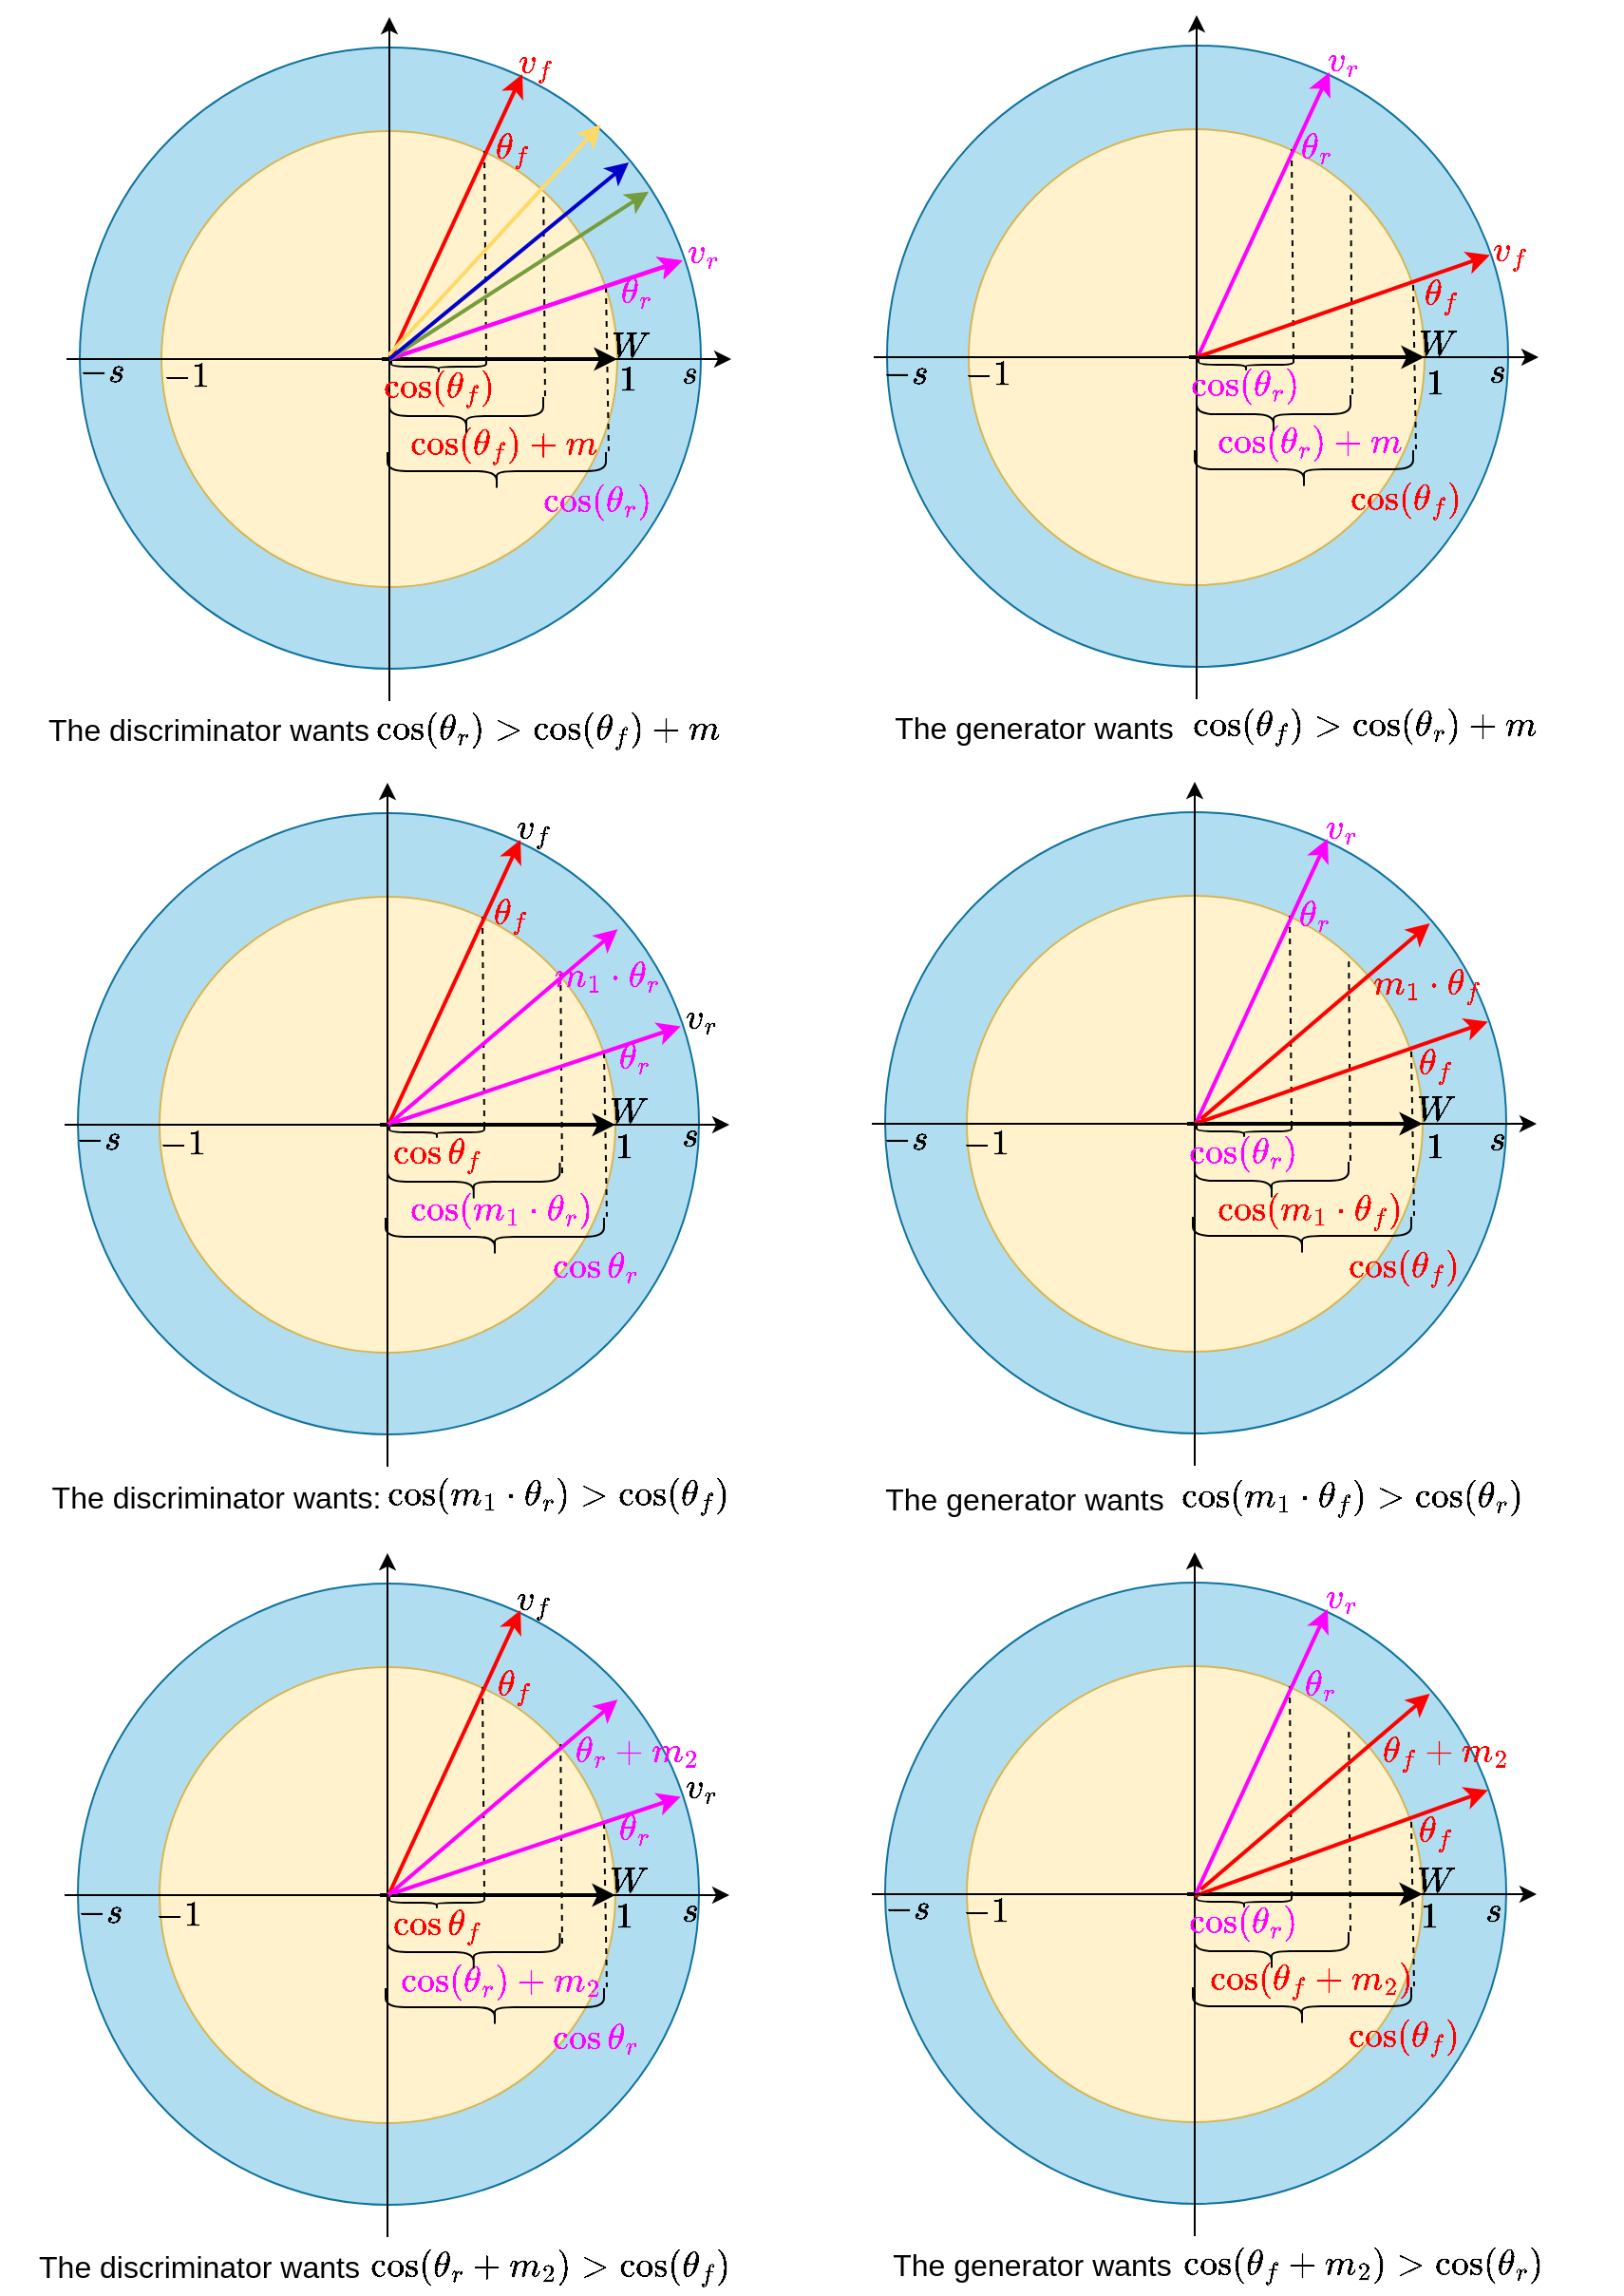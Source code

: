 <mxfile version="21.6.8" type="github">
  <diagram name="Page-1" id="L5gE9TaHChZpEfNY-t2x">
    <mxGraphModel dx="988" dy="418" grid="1" gridSize="10" guides="1" tooltips="1" connect="1" arrows="1" fold="1" page="0" pageScale="1" pageWidth="827" pageHeight="1169" math="1" shadow="0">
      <root>
        <mxCell id="0" />
        <mxCell id="1" parent="0" />
        <mxCell id="ebqqvcWVVmoioaNN8tBe-39" value="" style="ellipse;whiteSpace=wrap;html=1;aspect=fixed;fillColor=#b1ddf0;strokeColor=#10739e;" vertex="1" parent="1">
          <mxGeometry x="37" y="26" width="327" height="327" as="geometry" />
        </mxCell>
        <mxCell id="UZf72PWpk065BYjZ_3hO-1" value="" style="ellipse;whiteSpace=wrap;html=1;aspect=fixed;fillColor=#fff2cc;strokeColor=#d6b656;" parent="1" vertex="1">
          <mxGeometry x="80" y="70" width="240" height="240" as="geometry" />
        </mxCell>
        <mxCell id="UZf72PWpk065BYjZ_3hO-2" value="" style="endArrow=classic;html=1;rounded=0;exitX=0;exitY=0;exitDx=0;exitDy=0;strokeWidth=2;" parent="1" edge="1" source="ebqqvcWVVmoioaNN8tBe-5">
          <mxGeometry width="50" height="50" relative="1" as="geometry">
            <mxPoint x="40" y="189.5" as="sourcePoint" />
            <mxPoint x="320" y="190" as="targetPoint" />
          </mxGeometry>
        </mxCell>
        <mxCell id="UZf72PWpk065BYjZ_3hO-3" value="" style="endArrow=classic;html=1;rounded=0;" parent="1" edge="1">
          <mxGeometry width="50" height="50" relative="1" as="geometry">
            <mxPoint x="200" y="370" as="sourcePoint" />
            <mxPoint x="200" y="10" as="targetPoint" />
          </mxGeometry>
        </mxCell>
        <mxCell id="UZf72PWpk065BYjZ_3hO-12" value="" style="endArrow=none;dashed=1;html=1;rounded=0;" parent="1" edge="1">
          <mxGeometry width="50" height="50" relative="1" as="geometry">
            <mxPoint x="200" y="80" as="sourcePoint" />
            <mxPoint x="200" y="150" as="targetPoint" />
          </mxGeometry>
        </mxCell>
        <mxCell id="UZf72PWpk065BYjZ_3hO-13" value="" style="endArrow=none;dashed=1;html=1;rounded=0;entryX=1.033;entryY=1.013;entryDx=0;entryDy=0;entryPerimeter=0;" parent="1" edge="1" target="ebqqvcWVVmoioaNN8tBe-8">
          <mxGeometry width="50" height="50" relative="1" as="geometry">
            <mxPoint x="314" y="152" as="sourcePoint" />
            <mxPoint x="314.16" y="190.15" as="targetPoint" />
          </mxGeometry>
        </mxCell>
        <mxCell id="ebqqvcWVVmoioaNN8tBe-3" value="" style="endArrow=none;dashed=1;html=1;rounded=0;exitX=0;exitY=0.25;exitDx=0;exitDy=0;" edge="1" parent="1">
          <mxGeometry width="50" height="50" relative="1" as="geometry">
            <mxPoint x="250.0" y="80.5" as="sourcePoint" />
            <mxPoint x="251" y="190" as="targetPoint" />
          </mxGeometry>
        </mxCell>
        <mxCell id="ebqqvcWVVmoioaNN8tBe-4" value="&lt;font style=&quot;font-size: 16px;&quot; color=&quot;#ff00ff&quot;&gt;$$\theta_r$$&lt;/font&gt;" style="text;html=1;strokeColor=none;fillColor=none;align=center;verticalAlign=middle;whiteSpace=wrap;rounded=0;" vertex="1" parent="1">
          <mxGeometry x="300" y="140" width="60" height="30" as="geometry" />
        </mxCell>
        <mxCell id="ebqqvcWVVmoioaNN8tBe-5" value="&lt;font style=&quot;font-size: 16px;&quot; color=&quot;#ff0000&quot;&gt;$$\cos &lt;br&gt;(\theta_f)$$&lt;/font&gt;" style="text;html=1;strokeColor=none;fillColor=none;align=center;verticalAlign=middle;whiteSpace=wrap;rounded=0;" vertex="1" parent="1">
          <mxGeometry x="196" y="190" width="60" height="30" as="geometry" />
        </mxCell>
        <mxCell id="ebqqvcWVVmoioaNN8tBe-6" value="&lt;font style=&quot;font-size: 16px;&quot; color=&quot;#ff0000&quot;&gt;$$\theta_f$$&lt;/font&gt;" style="text;html=1;strokeColor=none;fillColor=none;align=center;verticalAlign=middle;whiteSpace=wrap;rounded=0;" vertex="1" parent="1">
          <mxGeometry x="235" y="64" width="60" height="30" as="geometry" />
        </mxCell>
        <mxCell id="ebqqvcWVVmoioaNN8tBe-7" value="" style="shape=curlyBracket;whiteSpace=wrap;html=1;rounded=1;labelPosition=left;verticalLabelPosition=middle;align=right;verticalAlign=middle;rotation=-90;" vertex="1" parent="1">
          <mxGeometry x="223" y="169" width="6" height="50" as="geometry" />
        </mxCell>
        <mxCell id="ebqqvcWVVmoioaNN8tBe-8" value="" style="shape=curlyBracket;whiteSpace=wrap;html=1;rounded=1;labelPosition=left;verticalLabelPosition=middle;align=right;verticalAlign=middle;rotation=-90;" vertex="1" parent="1">
          <mxGeometry x="246.5" y="191.5" width="20" height="115" as="geometry" />
        </mxCell>
        <mxCell id="ebqqvcWVVmoioaNN8tBe-9" value="&lt;font style=&quot;font-size: 16px;&quot; color=&quot;#ff00ff&quot;&gt;$$\cos &lt;br&gt;(\theta_r)$$&lt;/font&gt;" style="text;html=1;strokeColor=none;fillColor=none;align=center;verticalAlign=middle;whiteSpace=wrap;rounded=0;" vertex="1" parent="1">
          <mxGeometry x="280" y="250" width="60" height="30" as="geometry" />
        </mxCell>
        <mxCell id="ebqqvcWVVmoioaNN8tBe-10" value="&lt;font style=&quot;font-size: 16px;&quot; color=&quot;#ff0000&quot;&gt;$$\cos &lt;br&gt;(\theta_f) +m$$&lt;/font&gt;" style="text;html=1;strokeColor=none;fillColor=none;align=center;verticalAlign=middle;whiteSpace=wrap;rounded=0;" vertex="1" parent="1">
          <mxGeometry x="230" y="220" width="60" height="30" as="geometry" />
        </mxCell>
        <mxCell id="ebqqvcWVVmoioaNN8tBe-11" value="" style="shape=curlyBracket;whiteSpace=wrap;html=1;rounded=1;labelPosition=left;verticalLabelPosition=middle;align=right;verticalAlign=middle;rotation=-90;" vertex="1" parent="1">
          <mxGeometry x="230.5" y="179.5" width="20" height="81" as="geometry" />
        </mxCell>
        <mxCell id="ebqqvcWVVmoioaNN8tBe-12" value="" style="endArrow=none;dashed=1;html=1;rounded=0;entryX=1.033;entryY=1.013;entryDx=0;entryDy=0;entryPerimeter=0;exitX=0.838;exitY=0.144;exitDx=0;exitDy=0;exitPerimeter=0;" edge="1" parent="1" source="UZf72PWpk065BYjZ_3hO-1">
          <mxGeometry width="50" height="50" relative="1" as="geometry">
            <mxPoint x="281" y="126" as="sourcePoint" />
            <mxPoint x="282" y="212" as="targetPoint" />
          </mxGeometry>
        </mxCell>
        <mxCell id="ebqqvcWVVmoioaNN8tBe-13" value="&lt;font style=&quot;font-size: 16px;&quot;&gt;The discriminator wants&lt;/font&gt;" style="text;html=1;strokeColor=none;fillColor=none;align=center;verticalAlign=middle;whiteSpace=wrap;rounded=0;" vertex="1" parent="1">
          <mxGeometry x="10" y="370" width="190" height="30" as="geometry" />
        </mxCell>
        <mxCell id="ebqqvcWVVmoioaNN8tBe-16" value="&lt;font style=&quot;font-size: 16px;&quot;&gt;$$\cos(\theta_r)&amp;gt;\cos(\theta_f) +m$$&lt;/font&gt;" style="text;html=1;strokeColor=none;fillColor=none;align=center;verticalAlign=middle;whiteSpace=wrap;rounded=0;" vertex="1" parent="1">
          <mxGeometry x="254.38" y="370" width="60" height="30" as="geometry" />
        </mxCell>
        <mxCell id="ebqqvcWVVmoioaNN8tBe-37" value="&lt;font style=&quot;font-size: 16px;&quot;&gt;$$W$$&lt;/font&gt;" style="text;html=1;strokeColor=none;fillColor=none;align=center;verticalAlign=middle;whiteSpace=wrap;rounded=0;" vertex="1" parent="1">
          <mxGeometry x="297" y="167.5" width="60" height="30" as="geometry" />
        </mxCell>
        <mxCell id="ebqqvcWVVmoioaNN8tBe-40" value="&lt;font style=&quot;font-size: 16px;&quot; color=&quot;#ff0000&quot;&gt;$$v_f$$&lt;/font&gt;" style="text;html=1;strokeColor=none;fillColor=none;align=center;verticalAlign=middle;whiteSpace=wrap;rounded=0;" vertex="1" parent="1">
          <mxGeometry x="246.5" y="19" width="60" height="30" as="geometry" />
        </mxCell>
        <mxCell id="ebqqvcWVVmoioaNN8tBe-41" value="&lt;font style=&quot;font-size: 16px;&quot; color=&quot;#ff00ff&quot;&gt;$$v_r$$&lt;/font&gt;" style="text;html=1;strokeColor=none;fillColor=none;align=center;verticalAlign=middle;whiteSpace=wrap;rounded=0;" vertex="1" parent="1">
          <mxGeometry x="335" y="118.5" width="60" height="30" as="geometry" />
        </mxCell>
        <mxCell id="ebqqvcWVVmoioaNN8tBe-42" value="" style="endArrow=classic;html=1;rounded=0;entryX=0.392;entryY=0.7;entryDx=0;entryDy=0;entryPerimeter=0;strokeWidth=2;strokeColor=#FF0000;" edge="1" parent="1" target="ebqqvcWVVmoioaNN8tBe-40">
          <mxGeometry width="50" height="50" relative="1" as="geometry">
            <mxPoint x="200.5" y="190" as="sourcePoint" />
            <mxPoint x="250.5" y="140" as="targetPoint" />
          </mxGeometry>
        </mxCell>
        <mxCell id="ebqqvcWVVmoioaNN8tBe-43" value="" style="endArrow=classic;html=1;rounded=0;entryX=0.906;entryY=-0.058;entryDx=0;entryDy=0;entryPerimeter=0;strokeWidth=2;strokeColor=#FF00FF;" edge="1" parent="1" target="ebqqvcWVVmoioaNN8tBe-4">
          <mxGeometry width="50" height="50" relative="1" as="geometry">
            <mxPoint x="200" y="190" as="sourcePoint" />
            <mxPoint x="280" y="50" as="targetPoint" />
          </mxGeometry>
        </mxCell>
        <mxCell id="ebqqvcWVVmoioaNN8tBe-44" value="" style="endArrow=classic;html=1;rounded=0;" edge="1" parent="1">
          <mxGeometry width="50" height="50" relative="1" as="geometry">
            <mxPoint x="30" y="190" as="sourcePoint" />
            <mxPoint x="380" y="190" as="targetPoint" />
          </mxGeometry>
        </mxCell>
        <mxCell id="ebqqvcWVVmoioaNN8tBe-45" value="&lt;font style=&quot;font-size: 16px;&quot;&gt;$$1$$&lt;/font&gt;" style="text;html=1;strokeColor=none;fillColor=none;align=center;verticalAlign=middle;whiteSpace=wrap;rounded=0;" vertex="1" parent="1">
          <mxGeometry x="296" y="185.5" width="60" height="30" as="geometry" />
        </mxCell>
        <mxCell id="ebqqvcWVVmoioaNN8tBe-46" value="&lt;font style=&quot;font-size: 15px;&quot;&gt;$$s$$&lt;/font&gt;" style="text;html=1;strokeColor=none;fillColor=none;align=center;verticalAlign=middle;whiteSpace=wrap;rounded=0;" vertex="1" parent="1">
          <mxGeometry x="328" y="181.5" width="60" height="30" as="geometry" />
        </mxCell>
        <mxCell id="ebqqvcWVVmoioaNN8tBe-47" value="&lt;font style=&quot;font-size: 16px;&quot;&gt;$$-s$$&lt;/font&gt;" style="text;html=1;strokeColor=none;fillColor=none;align=center;verticalAlign=middle;whiteSpace=wrap;rounded=0;" vertex="1" parent="1">
          <mxGeometry x="19" y="180.5" width="60" height="30" as="geometry" />
        </mxCell>
        <mxCell id="ebqqvcWVVmoioaNN8tBe-48" value="&lt;font style=&quot;font-size: 16px;&quot;&gt;$$-1$$&lt;/font&gt;" style="text;html=1;strokeColor=none;fillColor=none;align=center;verticalAlign=middle;whiteSpace=wrap;rounded=0;" vertex="1" parent="1">
          <mxGeometry x="63" y="184" width="60" height="30" as="geometry" />
        </mxCell>
        <mxCell id="ebqqvcWVVmoioaNN8tBe-49" value="" style="ellipse;whiteSpace=wrap;html=1;aspect=fixed;fillColor=#b1ddf0;strokeColor=#10739e;" vertex="1" parent="1">
          <mxGeometry x="462" y="25" width="327" height="327" as="geometry" />
        </mxCell>
        <mxCell id="ebqqvcWVVmoioaNN8tBe-50" value="" style="ellipse;whiteSpace=wrap;html=1;aspect=fixed;fillColor=#fff2cc;strokeColor=#d6b656;" vertex="1" parent="1">
          <mxGeometry x="505" y="69" width="240" height="240" as="geometry" />
        </mxCell>
        <mxCell id="ebqqvcWVVmoioaNN8tBe-51" value="" style="endArrow=classic;html=1;rounded=0;exitX=0;exitY=0;exitDx=0;exitDy=0;strokeWidth=2;" edge="1" parent="1" source="ebqqvcWVVmoioaNN8tBe-57">
          <mxGeometry width="50" height="50" relative="1" as="geometry">
            <mxPoint x="465" y="188.5" as="sourcePoint" />
            <mxPoint x="745" y="189" as="targetPoint" />
          </mxGeometry>
        </mxCell>
        <mxCell id="ebqqvcWVVmoioaNN8tBe-52" value="" style="endArrow=classic;html=1;rounded=0;" edge="1" parent="1">
          <mxGeometry width="50" height="50" relative="1" as="geometry">
            <mxPoint x="625" y="369" as="sourcePoint" />
            <mxPoint x="625" y="9" as="targetPoint" />
          </mxGeometry>
        </mxCell>
        <mxCell id="ebqqvcWVVmoioaNN8tBe-53" value="" style="endArrow=none;dashed=1;html=1;rounded=0;" edge="1" parent="1">
          <mxGeometry width="50" height="50" relative="1" as="geometry">
            <mxPoint x="625" y="79" as="sourcePoint" />
            <mxPoint x="625" y="149" as="targetPoint" />
          </mxGeometry>
        </mxCell>
        <mxCell id="ebqqvcWVVmoioaNN8tBe-54" value="" style="endArrow=none;dashed=1;html=1;rounded=0;entryX=1.033;entryY=1.013;entryDx=0;entryDy=0;entryPerimeter=0;" edge="1" parent="1" target="ebqqvcWVVmoioaNN8tBe-60">
          <mxGeometry width="50" height="50" relative="1" as="geometry">
            <mxPoint x="739" y="151" as="sourcePoint" />
            <mxPoint x="739.16" y="189.15" as="targetPoint" />
          </mxGeometry>
        </mxCell>
        <mxCell id="ebqqvcWVVmoioaNN8tBe-55" value="" style="endArrow=none;dashed=1;html=1;rounded=0;exitX=0;exitY=0.25;exitDx=0;exitDy=0;" edge="1" parent="1">
          <mxGeometry width="50" height="50" relative="1" as="geometry">
            <mxPoint x="675.0" y="79.5" as="sourcePoint" />
            <mxPoint x="676" y="189" as="targetPoint" />
          </mxGeometry>
        </mxCell>
        <mxCell id="ebqqvcWVVmoioaNN8tBe-57" value="&lt;font style=&quot;font-size: 16px;&quot; color=&quot;#ff00ff&quot;&gt;$$\cos &lt;br&gt;(\theta_r)$$&lt;/font&gt;" style="text;html=1;strokeColor=none;fillColor=none;align=center;verticalAlign=middle;whiteSpace=wrap;rounded=0;" vertex="1" parent="1">
          <mxGeometry x="621" y="189" width="60" height="30" as="geometry" />
        </mxCell>
        <mxCell id="ebqqvcWVVmoioaNN8tBe-58" value="&lt;font style=&quot;font-size: 16px;&quot; color=&quot;#ff00ff&quot;&gt;$$\theta_r$$&lt;/font&gt;" style="text;html=1;strokeColor=none;fillColor=none;align=center;verticalAlign=middle;whiteSpace=wrap;rounded=0;" vertex="1" parent="1">
          <mxGeometry x="658" y="64" width="60" height="30" as="geometry" />
        </mxCell>
        <mxCell id="ebqqvcWVVmoioaNN8tBe-59" value="" style="shape=curlyBracket;whiteSpace=wrap;html=1;rounded=1;labelPosition=left;verticalLabelPosition=middle;align=right;verticalAlign=middle;rotation=-90;" vertex="1" parent="1">
          <mxGeometry x="648" y="168" width="6" height="50" as="geometry" />
        </mxCell>
        <mxCell id="ebqqvcWVVmoioaNN8tBe-60" value="" style="shape=curlyBracket;whiteSpace=wrap;html=1;rounded=1;labelPosition=left;verticalLabelPosition=middle;align=right;verticalAlign=middle;rotation=-90;" vertex="1" parent="1">
          <mxGeometry x="671.5" y="190.5" width="20" height="115" as="geometry" />
        </mxCell>
        <mxCell id="ebqqvcWVVmoioaNN8tBe-61" value="&lt;font style=&quot;font-size: 16px;&quot; color=&quot;#ff0000&quot;&gt;$$\cos &lt;br&gt;(\theta_f)$$&lt;/font&gt;" style="text;html=1;strokeColor=none;fillColor=none;align=center;verticalAlign=middle;whiteSpace=wrap;rounded=0;" vertex="1" parent="1">
          <mxGeometry x="705" y="249" width="60" height="30" as="geometry" />
        </mxCell>
        <mxCell id="ebqqvcWVVmoioaNN8tBe-62" value="&lt;font style=&quot;font-size: 16px;&quot; color=&quot;#ff00ff&quot;&gt;$$\cos &lt;br&gt;(\theta_r) +m$$&lt;/font&gt;" style="text;html=1;strokeColor=none;fillColor=none;align=center;verticalAlign=middle;whiteSpace=wrap;rounded=0;" vertex="1" parent="1">
          <mxGeometry x="655" y="219" width="60" height="30" as="geometry" />
        </mxCell>
        <mxCell id="ebqqvcWVVmoioaNN8tBe-63" value="" style="shape=curlyBracket;whiteSpace=wrap;html=1;rounded=1;labelPosition=left;verticalLabelPosition=middle;align=right;verticalAlign=middle;rotation=-90;" vertex="1" parent="1">
          <mxGeometry x="655.5" y="178.5" width="20" height="81" as="geometry" />
        </mxCell>
        <mxCell id="ebqqvcWVVmoioaNN8tBe-64" value="" style="endArrow=none;dashed=1;html=1;rounded=0;entryX=1.033;entryY=1.013;entryDx=0;entryDy=0;entryPerimeter=0;exitX=0.838;exitY=0.144;exitDx=0;exitDy=0;exitPerimeter=0;" edge="1" parent="1" source="ebqqvcWVVmoioaNN8tBe-50">
          <mxGeometry width="50" height="50" relative="1" as="geometry">
            <mxPoint x="706" y="125" as="sourcePoint" />
            <mxPoint x="707" y="211" as="targetPoint" />
          </mxGeometry>
        </mxCell>
        <mxCell id="ebqqvcWVVmoioaNN8tBe-66" value="&lt;font style=&quot;font-size: 16px;&quot;&gt;$$\cos(\theta_f)&amp;gt;\cos(\theta_r) +m$$&lt;/font&gt;" style="text;html=1;strokeColor=none;fillColor=none;align=center;verticalAlign=middle;whiteSpace=wrap;rounded=0;" vertex="1" parent="1">
          <mxGeometry x="684" y="368" width="60" height="30" as="geometry" />
        </mxCell>
        <mxCell id="ebqqvcWVVmoioaNN8tBe-67" value="&lt;font style=&quot;font-size: 16px;&quot;&gt;$$W$$&lt;/font&gt;" style="text;html=1;strokeColor=none;fillColor=none;align=center;verticalAlign=middle;whiteSpace=wrap;rounded=0;" vertex="1" parent="1">
          <mxGeometry x="722" y="166.5" width="60" height="30" as="geometry" />
        </mxCell>
        <mxCell id="ebqqvcWVVmoioaNN8tBe-68" value="&lt;font style=&quot;font-size: 16px;&quot; color=&quot;#ff00ff&quot;&gt;$$v_r$$&lt;/font&gt;" style="text;html=1;strokeColor=none;fillColor=none;align=center;verticalAlign=middle;whiteSpace=wrap;rounded=0;" vertex="1" parent="1">
          <mxGeometry x="671.5" y="18" width="60" height="30" as="geometry" />
        </mxCell>
        <mxCell id="ebqqvcWVVmoioaNN8tBe-69" value="&lt;font style=&quot;font-size: 16px;&quot; color=&quot;#ff0000&quot;&gt;$$v_f$$&lt;/font&gt;" style="text;html=1;strokeColor=none;fillColor=none;align=center;verticalAlign=middle;whiteSpace=wrap;rounded=0;" vertex="1" parent="1">
          <mxGeometry x="760" y="117.5" width="60" height="30" as="geometry" />
        </mxCell>
        <mxCell id="ebqqvcWVVmoioaNN8tBe-70" value="" style="endArrow=classic;html=1;rounded=0;entryX=0.392;entryY=0.7;entryDx=0;entryDy=0;entryPerimeter=0;strokeWidth=2;strokeColor=#FF00FF;" edge="1" parent="1" target="ebqqvcWVVmoioaNN8tBe-68">
          <mxGeometry width="50" height="50" relative="1" as="geometry">
            <mxPoint x="625.5" y="189" as="sourcePoint" />
            <mxPoint x="675.5" y="139" as="targetPoint" />
          </mxGeometry>
        </mxCell>
        <mxCell id="ebqqvcWVVmoioaNN8tBe-71" value="" style="endArrow=classic;html=1;rounded=0;entryX=0.906;entryY=-0.058;entryDx=0;entryDy=0;entryPerimeter=0;strokeWidth=2;strokeColor=#FF0000;" edge="1" parent="1">
          <mxGeometry width="50" height="50" relative="1" as="geometry">
            <mxPoint x="625" y="189" as="sourcePoint" />
            <mxPoint x="779.36" y="135.26" as="targetPoint" />
          </mxGeometry>
        </mxCell>
        <mxCell id="ebqqvcWVVmoioaNN8tBe-72" value="" style="endArrow=classic;html=1;rounded=0;" edge="1" parent="1">
          <mxGeometry width="50" height="50" relative="1" as="geometry">
            <mxPoint x="455" y="189" as="sourcePoint" />
            <mxPoint x="805" y="189" as="targetPoint" />
          </mxGeometry>
        </mxCell>
        <mxCell id="ebqqvcWVVmoioaNN8tBe-73" value="&lt;font style=&quot;font-size: 16px;&quot;&gt;$$1$$&lt;/font&gt;" style="text;html=1;strokeColor=none;fillColor=none;align=center;verticalAlign=middle;whiteSpace=wrap;rounded=0;" vertex="1" parent="1">
          <mxGeometry x="721" y="188" width="60" height="30" as="geometry" />
        </mxCell>
        <mxCell id="ebqqvcWVVmoioaNN8tBe-74" value="&lt;font style=&quot;font-size: 16px;&quot;&gt;$$s$$&lt;/font&gt;" style="text;html=1;strokeColor=none;fillColor=none;align=center;verticalAlign=middle;whiteSpace=wrap;rounded=0;" vertex="1" parent="1">
          <mxGeometry x="753" y="182" width="60" height="30" as="geometry" />
        </mxCell>
        <mxCell id="ebqqvcWVVmoioaNN8tBe-75" value="&lt;font style=&quot;font-size: 16px;&quot;&gt;$$-s$$&lt;/font&gt;" style="text;html=1;strokeColor=none;fillColor=none;align=center;verticalAlign=middle;whiteSpace=wrap;rounded=0;" vertex="1" parent="1">
          <mxGeometry x="442" y="181.5" width="60" height="30" as="geometry" />
        </mxCell>
        <mxCell id="ebqqvcWVVmoioaNN8tBe-76" value="&lt;font style=&quot;font-size: 16px;&quot;&gt;$$-1$$&lt;/font&gt;" style="text;html=1;strokeColor=none;fillColor=none;align=center;verticalAlign=middle;whiteSpace=wrap;rounded=0;" vertex="1" parent="1">
          <mxGeometry x="485" y="183" width="60" height="30" as="geometry" />
        </mxCell>
        <mxCell id="ebqqvcWVVmoioaNN8tBe-80" value="" style="ellipse;whiteSpace=wrap;html=1;aspect=fixed;fillColor=#b1ddf0;strokeColor=#10739e;" vertex="1" parent="1">
          <mxGeometry x="36" y="429" width="327" height="327" as="geometry" />
        </mxCell>
        <mxCell id="ebqqvcWVVmoioaNN8tBe-81" value="" style="ellipse;whiteSpace=wrap;html=1;aspect=fixed;fillColor=#fff2cc;strokeColor=#d6b656;" vertex="1" parent="1">
          <mxGeometry x="79" y="473" width="240" height="240" as="geometry" />
        </mxCell>
        <mxCell id="ebqqvcWVVmoioaNN8tBe-82" value="" style="endArrow=classic;html=1;rounded=0;exitX=0;exitY=0;exitDx=0;exitDy=0;strokeWidth=2;" edge="1" parent="1" source="ebqqvcWVVmoioaNN8tBe-88">
          <mxGeometry width="50" height="50" relative="1" as="geometry">
            <mxPoint x="39" y="592.5" as="sourcePoint" />
            <mxPoint x="319" y="593" as="targetPoint" />
          </mxGeometry>
        </mxCell>
        <mxCell id="ebqqvcWVVmoioaNN8tBe-83" value="" style="endArrow=classic;html=1;rounded=0;" edge="1" parent="1">
          <mxGeometry width="50" height="50" relative="1" as="geometry">
            <mxPoint x="199" y="773" as="sourcePoint" />
            <mxPoint x="199" y="413" as="targetPoint" />
          </mxGeometry>
        </mxCell>
        <mxCell id="ebqqvcWVVmoioaNN8tBe-84" value="" style="endArrow=none;dashed=1;html=1;rounded=0;" edge="1" parent="1">
          <mxGeometry width="50" height="50" relative="1" as="geometry">
            <mxPoint x="199" y="483" as="sourcePoint" />
            <mxPoint x="199" y="553" as="targetPoint" />
          </mxGeometry>
        </mxCell>
        <mxCell id="ebqqvcWVVmoioaNN8tBe-85" value="" style="endArrow=none;dashed=1;html=1;rounded=0;entryX=1.033;entryY=1.013;entryDx=0;entryDy=0;entryPerimeter=0;" edge="1" parent="1" target="ebqqvcWVVmoioaNN8tBe-91">
          <mxGeometry width="50" height="50" relative="1" as="geometry">
            <mxPoint x="313" y="555" as="sourcePoint" />
            <mxPoint x="313.16" y="593.15" as="targetPoint" />
          </mxGeometry>
        </mxCell>
        <mxCell id="ebqqvcWVVmoioaNN8tBe-86" value="" style="endArrow=none;dashed=1;html=1;rounded=0;exitX=0;exitY=0.25;exitDx=0;exitDy=0;" edge="1" parent="1">
          <mxGeometry width="50" height="50" relative="1" as="geometry">
            <mxPoint x="249.0" y="483.5" as="sourcePoint" />
            <mxPoint x="250" y="593" as="targetPoint" />
          </mxGeometry>
        </mxCell>
        <mxCell id="ebqqvcWVVmoioaNN8tBe-87" value="&lt;font style=&quot;font-size: 16px;&quot; color=&quot;#ff00ff&quot;&gt;$$\theta_r$$&lt;/font&gt;" style="text;html=1;strokeColor=none;fillColor=none;align=center;verticalAlign=middle;whiteSpace=wrap;rounded=0;" vertex="1" parent="1">
          <mxGeometry x="299" y="543" width="60" height="30" as="geometry" />
        </mxCell>
        <mxCell id="ebqqvcWVVmoioaNN8tBe-88" value="&lt;font style=&quot;font-size: 16px;&quot; color=&quot;#ff0000&quot;&gt;$$\cos &lt;br&gt;\theta_f$$&lt;/font&gt;" style="text;html=1;strokeColor=none;fillColor=none;align=center;verticalAlign=middle;whiteSpace=wrap;rounded=0;" vertex="1" parent="1">
          <mxGeometry x="195" y="593" width="60" height="30" as="geometry" />
        </mxCell>
        <mxCell id="ebqqvcWVVmoioaNN8tBe-89" value="&lt;font style=&quot;font-size: 16px;&quot; color=&quot;#ff0000&quot;&gt;$$\theta_f$$&lt;/font&gt;" style="text;html=1;strokeColor=none;fillColor=none;align=center;verticalAlign=middle;whiteSpace=wrap;rounded=0;" vertex="1" parent="1">
          <mxGeometry x="234" y="467" width="60" height="30" as="geometry" />
        </mxCell>
        <mxCell id="ebqqvcWVVmoioaNN8tBe-90" value="" style="shape=curlyBracket;whiteSpace=wrap;html=1;rounded=1;labelPosition=left;verticalLabelPosition=middle;align=right;verticalAlign=middle;rotation=-90;" vertex="1" parent="1">
          <mxGeometry x="222" y="572" width="6" height="50" as="geometry" />
        </mxCell>
        <mxCell id="ebqqvcWVVmoioaNN8tBe-91" value="" style="shape=curlyBracket;whiteSpace=wrap;html=1;rounded=1;labelPosition=left;verticalLabelPosition=middle;align=right;verticalAlign=middle;rotation=-90;" vertex="1" parent="1">
          <mxGeometry x="245.5" y="594.5" width="20" height="115" as="geometry" />
        </mxCell>
        <mxCell id="ebqqvcWVVmoioaNN8tBe-92" value="&lt;font style=&quot;font-size: 16px;&quot; color=&quot;#ff00ff&quot;&gt;$$\cos &lt;br&gt;\theta_r$$&lt;/font&gt;" style="text;html=1;strokeColor=none;fillColor=none;align=center;verticalAlign=middle;whiteSpace=wrap;rounded=0;" vertex="1" parent="1">
          <mxGeometry x="279" y="653" width="60" height="30" as="geometry" />
        </mxCell>
        <mxCell id="ebqqvcWVVmoioaNN8tBe-93" value="&lt;font style=&quot;font-size: 16px;&quot; color=&quot;#ff00ff&quot;&gt;$$\cos &lt;br&gt;(m_1\cdot \theta_r)$$&lt;/font&gt;" style="text;html=1;strokeColor=none;fillColor=none;align=center;verticalAlign=middle;whiteSpace=wrap;rounded=0;" vertex="1" parent="1">
          <mxGeometry x="229" y="623" width="60" height="30" as="geometry" />
        </mxCell>
        <mxCell id="ebqqvcWVVmoioaNN8tBe-94" value="" style="shape=curlyBracket;whiteSpace=wrap;html=1;rounded=1;labelPosition=left;verticalLabelPosition=middle;align=right;verticalAlign=middle;rotation=-90;" vertex="1" parent="1">
          <mxGeometry x="234.38" y="577.63" width="20" height="90.75" as="geometry" />
        </mxCell>
        <mxCell id="ebqqvcWVVmoioaNN8tBe-95" value="" style="endArrow=none;dashed=1;html=1;rounded=0;entryX=1.033;entryY=1.013;entryDx=0;entryDy=0;entryPerimeter=0;exitX=0.838;exitY=0.144;exitDx=0;exitDy=0;exitPerimeter=0;" edge="1" parent="1">
          <mxGeometry width="50" height="50" relative="1" as="geometry">
            <mxPoint x="290.12" y="513.56" as="sourcePoint" />
            <mxPoint x="291" y="621" as="targetPoint" />
          </mxGeometry>
        </mxCell>
        <mxCell id="ebqqvcWVVmoioaNN8tBe-96" value="&lt;font style=&quot;font-size: 16px;&quot;&gt;The discriminator wants:&lt;/font&gt;" style="text;html=1;strokeColor=none;fillColor=none;align=center;verticalAlign=middle;whiteSpace=wrap;rounded=0;strokeWidth=9;" vertex="1" parent="1">
          <mxGeometry x="14" y="774" width="189.5" height="30" as="geometry" />
        </mxCell>
        <mxCell id="ebqqvcWVVmoioaNN8tBe-97" value="&lt;font style=&quot;font-size: 16px;&quot;&gt;$$\cos(m_1\cdot \theta_r)&amp;gt;\cos(\theta_f)$$&lt;/font&gt;" style="text;html=1;strokeColor=none;fillColor=none;align=center;verticalAlign=middle;whiteSpace=wrap;rounded=0;" vertex="1" parent="1">
          <mxGeometry x="258.5" y="773" width="60" height="30" as="geometry" />
        </mxCell>
        <mxCell id="ebqqvcWVVmoioaNN8tBe-98" value="&lt;font style=&quot;font-size: 16px;&quot;&gt;$$W$$&lt;/font&gt;" style="text;html=1;strokeColor=none;fillColor=none;align=center;verticalAlign=middle;whiteSpace=wrap;rounded=0;" vertex="1" parent="1">
          <mxGeometry x="296" y="570.5" width="60" height="30" as="geometry" />
        </mxCell>
        <mxCell id="ebqqvcWVVmoioaNN8tBe-99" value="&lt;font style=&quot;font-size: 16px;&quot;&gt;$$v_f$$&lt;/font&gt;" style="text;html=1;strokeColor=none;fillColor=none;align=center;verticalAlign=middle;whiteSpace=wrap;rounded=0;" vertex="1" parent="1">
          <mxGeometry x="245.5" y="422" width="60" height="30" as="geometry" />
        </mxCell>
        <mxCell id="ebqqvcWVVmoioaNN8tBe-100" value="&lt;font style=&quot;font-size: 16px;&quot;&gt;$$v_r$$&lt;/font&gt;" style="text;html=1;strokeColor=none;fillColor=none;align=center;verticalAlign=middle;whiteSpace=wrap;rounded=0;" vertex="1" parent="1">
          <mxGeometry x="334" y="521.5" width="60" height="30" as="geometry" />
        </mxCell>
        <mxCell id="ebqqvcWVVmoioaNN8tBe-101" value="" style="endArrow=classic;html=1;rounded=0;entryX=0.392;entryY=0.7;entryDx=0;entryDy=0;entryPerimeter=0;strokeWidth=2;strokeColor=#FF0000;" edge="1" parent="1" target="ebqqvcWVVmoioaNN8tBe-99">
          <mxGeometry width="50" height="50" relative="1" as="geometry">
            <mxPoint x="199.5" y="593" as="sourcePoint" />
            <mxPoint x="249.5" y="543" as="targetPoint" />
          </mxGeometry>
        </mxCell>
        <mxCell id="ebqqvcWVVmoioaNN8tBe-102" value="" style="endArrow=classic;html=1;rounded=0;entryX=0.906;entryY=-0.058;entryDx=0;entryDy=0;entryPerimeter=0;strokeWidth=2;strokeColor=#FF00FF;" edge="1" parent="1" target="ebqqvcWVVmoioaNN8tBe-87">
          <mxGeometry width="50" height="50" relative="1" as="geometry">
            <mxPoint x="199" y="593" as="sourcePoint" />
            <mxPoint x="279" y="453" as="targetPoint" />
          </mxGeometry>
        </mxCell>
        <mxCell id="ebqqvcWVVmoioaNN8tBe-103" value="" style="endArrow=classic;html=1;rounded=0;" edge="1" parent="1">
          <mxGeometry width="50" height="50" relative="1" as="geometry">
            <mxPoint x="29" y="593" as="sourcePoint" />
            <mxPoint x="379" y="593" as="targetPoint" />
          </mxGeometry>
        </mxCell>
        <mxCell id="ebqqvcWVVmoioaNN8tBe-104" value="&lt;font style=&quot;font-size: 16px;&quot;&gt;$$1$$&lt;/font&gt;" style="text;html=1;strokeColor=none;fillColor=none;align=center;verticalAlign=middle;whiteSpace=wrap;rounded=0;" vertex="1" parent="1">
          <mxGeometry x="294" y="589.5" width="60" height="30" as="geometry" />
        </mxCell>
        <mxCell id="ebqqvcWVVmoioaNN8tBe-105" value="&lt;font style=&quot;font-size: 16px;&quot;&gt;$$s$$&lt;/font&gt;" style="text;html=1;strokeColor=none;fillColor=none;align=center;verticalAlign=middle;whiteSpace=wrap;rounded=0;" vertex="1" parent="1">
          <mxGeometry x="328" y="583.5" width="60" height="30" as="geometry" />
        </mxCell>
        <mxCell id="ebqqvcWVVmoioaNN8tBe-106" value="&lt;font style=&quot;font-size: 16px;&quot;&gt;$$-s$$&lt;/font&gt;" style="text;html=1;strokeColor=none;fillColor=none;align=center;verticalAlign=middle;whiteSpace=wrap;rounded=0;" vertex="1" parent="1">
          <mxGeometry x="17" y="584.5" width="60" height="30" as="geometry" />
        </mxCell>
        <mxCell id="ebqqvcWVVmoioaNN8tBe-107" value="&lt;font style=&quot;font-size: 16px;&quot;&gt;$$-1$$&lt;/font&gt;" style="text;html=1;strokeColor=none;fillColor=none;align=center;verticalAlign=middle;whiteSpace=wrap;rounded=0;" vertex="1" parent="1">
          <mxGeometry x="61" y="588" width="60" height="30" as="geometry" />
        </mxCell>
        <mxCell id="ebqqvcWVVmoioaNN8tBe-108" value="" style="endArrow=classic;html=1;rounded=0;entryX=0.869;entryY=0.187;entryDx=0;entryDy=0;entryPerimeter=0;strokeWidth=2;strokeColor=#FF00FF;" edge="1" parent="1" target="ebqqvcWVVmoioaNN8tBe-80">
          <mxGeometry width="50" height="50" relative="1" as="geometry">
            <mxPoint x="199.5" y="593" as="sourcePoint" />
            <mxPoint x="353.5" y="541" as="targetPoint" />
          </mxGeometry>
        </mxCell>
        <mxCell id="ebqqvcWVVmoioaNN8tBe-110" value="&lt;font style=&quot;font-size: 16px;&quot; color=&quot;#ff00ff&quot;&gt;$$m_1\cdot \theta_r$$&lt;/font&gt;" style="text;html=1;strokeColor=none;fillColor=none;align=center;verticalAlign=middle;whiteSpace=wrap;rounded=0;" vertex="1" parent="1">
          <mxGeometry x="285" y="500" width="60" height="30" as="geometry" />
        </mxCell>
        <mxCell id="ebqqvcWVVmoioaNN8tBe-141" value="" style="ellipse;whiteSpace=wrap;html=1;aspect=fixed;fillColor=#b1ddf0;strokeColor=#10739e;" vertex="1" parent="1">
          <mxGeometry x="461" y="428.5" width="327" height="327" as="geometry" />
        </mxCell>
        <mxCell id="ebqqvcWVVmoioaNN8tBe-142" value="" style="ellipse;whiteSpace=wrap;html=1;aspect=fixed;fillColor=#fff2cc;strokeColor=#d6b656;" vertex="1" parent="1">
          <mxGeometry x="504" y="472.5" width="240" height="240" as="geometry" />
        </mxCell>
        <mxCell id="ebqqvcWVVmoioaNN8tBe-143" value="" style="endArrow=classic;html=1;rounded=0;exitX=0;exitY=0;exitDx=0;exitDy=0;strokeWidth=2;" edge="1" parent="1" source="ebqqvcWVVmoioaNN8tBe-149">
          <mxGeometry width="50" height="50" relative="1" as="geometry">
            <mxPoint x="464" y="592" as="sourcePoint" />
            <mxPoint x="744" y="592.5" as="targetPoint" />
          </mxGeometry>
        </mxCell>
        <mxCell id="ebqqvcWVVmoioaNN8tBe-144" value="" style="endArrow=classic;html=1;rounded=0;" edge="1" parent="1">
          <mxGeometry width="50" height="50" relative="1" as="geometry">
            <mxPoint x="624" y="772.5" as="sourcePoint" />
            <mxPoint x="624" y="412.5" as="targetPoint" />
          </mxGeometry>
        </mxCell>
        <mxCell id="ebqqvcWVVmoioaNN8tBe-145" value="" style="endArrow=none;dashed=1;html=1;rounded=0;" edge="1" parent="1">
          <mxGeometry width="50" height="50" relative="1" as="geometry">
            <mxPoint x="624" y="482.5" as="sourcePoint" />
            <mxPoint x="624" y="552.5" as="targetPoint" />
          </mxGeometry>
        </mxCell>
        <mxCell id="ebqqvcWVVmoioaNN8tBe-146" value="" style="endArrow=none;dashed=1;html=1;rounded=0;entryX=1.033;entryY=1.013;entryDx=0;entryDy=0;entryPerimeter=0;" edge="1" parent="1" target="ebqqvcWVVmoioaNN8tBe-152">
          <mxGeometry width="50" height="50" relative="1" as="geometry">
            <mxPoint x="738" y="554.5" as="sourcePoint" />
            <mxPoint x="738.16" y="592.65" as="targetPoint" />
          </mxGeometry>
        </mxCell>
        <mxCell id="ebqqvcWVVmoioaNN8tBe-147" value="" style="endArrow=none;dashed=1;html=1;rounded=0;exitX=0;exitY=0.25;exitDx=0;exitDy=0;" edge="1" parent="1">
          <mxGeometry width="50" height="50" relative="1" as="geometry">
            <mxPoint x="674.0" y="483" as="sourcePoint" />
            <mxPoint x="675" y="592.5" as="targetPoint" />
          </mxGeometry>
        </mxCell>
        <mxCell id="ebqqvcWVVmoioaNN8tBe-149" value="&lt;font style=&quot;font-size: 16px;&quot; color=&quot;#ff00ff&quot;&gt;$$\cos &lt;br&gt;(\theta_r)$$&lt;/font&gt;" style="text;html=1;strokeColor=none;fillColor=none;align=center;verticalAlign=middle;whiteSpace=wrap;rounded=0;" vertex="1" parent="1">
          <mxGeometry x="620" y="592.5" width="60" height="30" as="geometry" />
        </mxCell>
        <mxCell id="ebqqvcWVVmoioaNN8tBe-150" value="&lt;font style=&quot;font-size: 16px;&quot; color=&quot;#ff00ff&quot;&gt;$$\theta_r$$&lt;/font&gt;" style="text;html=1;strokeColor=none;fillColor=none;align=center;verticalAlign=middle;whiteSpace=wrap;rounded=0;" vertex="1" parent="1">
          <mxGeometry x="657" y="467.5" width="60" height="30" as="geometry" />
        </mxCell>
        <mxCell id="ebqqvcWVVmoioaNN8tBe-151" value="" style="shape=curlyBracket;whiteSpace=wrap;html=1;rounded=1;labelPosition=left;verticalLabelPosition=middle;align=right;verticalAlign=middle;rotation=-90;" vertex="1" parent="1">
          <mxGeometry x="647" y="571.5" width="6" height="50" as="geometry" />
        </mxCell>
        <mxCell id="ebqqvcWVVmoioaNN8tBe-152" value="" style="shape=curlyBracket;whiteSpace=wrap;html=1;rounded=1;labelPosition=left;verticalLabelPosition=middle;align=right;verticalAlign=middle;rotation=-90;" vertex="1" parent="1">
          <mxGeometry x="670.5" y="594" width="20" height="115" as="geometry" />
        </mxCell>
        <mxCell id="ebqqvcWVVmoioaNN8tBe-153" value="&lt;font style=&quot;font-size: 16px;&quot; color=&quot;#ff0000&quot;&gt;$$\cos &lt;br&gt;(\theta_f)$$&lt;/font&gt;" style="text;html=1;strokeColor=none;fillColor=none;align=center;verticalAlign=middle;whiteSpace=wrap;rounded=0;" vertex="1" parent="1">
          <mxGeometry x="704" y="652.5" width="60" height="30" as="geometry" />
        </mxCell>
        <mxCell id="ebqqvcWVVmoioaNN8tBe-155" value="" style="shape=curlyBracket;whiteSpace=wrap;html=1;rounded=1;labelPosition=left;verticalLabelPosition=middle;align=right;verticalAlign=middle;rotation=-90;" vertex="1" parent="1">
          <mxGeometry x="654.5" y="582" width="20" height="81" as="geometry" />
        </mxCell>
        <mxCell id="ebqqvcWVVmoioaNN8tBe-156" value="" style="endArrow=none;dashed=1;html=1;rounded=0;entryX=1.033;entryY=1.013;entryDx=0;entryDy=0;entryPerimeter=0;exitX=0.838;exitY=0.144;exitDx=0;exitDy=0;exitPerimeter=0;" edge="1" parent="1" source="ebqqvcWVVmoioaNN8tBe-142">
          <mxGeometry width="50" height="50" relative="1" as="geometry">
            <mxPoint x="705" y="528.5" as="sourcePoint" />
            <mxPoint x="706" y="614.5" as="targetPoint" />
          </mxGeometry>
        </mxCell>
        <mxCell id="ebqqvcWVVmoioaNN8tBe-157" value="&lt;font style=&quot;font-size: 16px;&quot;&gt;The generator wants&lt;/font&gt;" style="text;html=1;strokeColor=none;fillColor=none;align=center;verticalAlign=middle;whiteSpace=wrap;rounded=0;" vertex="1" parent="1">
          <mxGeometry x="450" y="774.5" width="168.5" height="30" as="geometry" />
        </mxCell>
        <mxCell id="ebqqvcWVVmoioaNN8tBe-158" value="&lt;font style=&quot;font-size: 16px;&quot;&gt;$$\cos(m_1\cdot \theta_f)&amp;gt;\cos(\theta_r)$$&lt;/font&gt;" style="text;html=1;strokeColor=none;fillColor=none;align=center;verticalAlign=middle;whiteSpace=wrap;rounded=0;" vertex="1" parent="1">
          <mxGeometry x="676.5" y="773.5" width="60" height="30" as="geometry" />
        </mxCell>
        <mxCell id="ebqqvcWVVmoioaNN8tBe-159" value="&lt;font style=&quot;font-size: 16px;&quot;&gt;$$W$$&lt;/font&gt;" style="text;html=1;strokeColor=none;fillColor=none;align=center;verticalAlign=middle;whiteSpace=wrap;rounded=0;" vertex="1" parent="1">
          <mxGeometry x="721" y="570" width="60" height="30" as="geometry" />
        </mxCell>
        <mxCell id="ebqqvcWVVmoioaNN8tBe-160" value="&lt;font style=&quot;font-size: 16px;&quot; color=&quot;#ff00ff&quot;&gt;$$v_r$$&lt;/font&gt;" style="text;html=1;strokeColor=none;fillColor=none;align=center;verticalAlign=middle;whiteSpace=wrap;rounded=0;" vertex="1" parent="1">
          <mxGeometry x="670.5" y="421.5" width="60" height="30" as="geometry" />
        </mxCell>
        <mxCell id="ebqqvcWVVmoioaNN8tBe-161" value="" style="endArrow=classic;html=1;rounded=0;entryX=0.392;entryY=0.7;entryDx=0;entryDy=0;entryPerimeter=0;strokeWidth=2;strokeColor=#FF00FF;" edge="1" parent="1" target="ebqqvcWVVmoioaNN8tBe-160">
          <mxGeometry width="50" height="50" relative="1" as="geometry">
            <mxPoint x="624.5" y="592.5" as="sourcePoint" />
            <mxPoint x="674.5" y="542.5" as="targetPoint" />
          </mxGeometry>
        </mxCell>
        <mxCell id="ebqqvcWVVmoioaNN8tBe-162" value="" style="endArrow=classic;html=1;rounded=0;entryX=0.906;entryY=-0.058;entryDx=0;entryDy=0;entryPerimeter=0;strokeWidth=2;strokeColor=#FF0000;" edge="1" parent="1">
          <mxGeometry width="50" height="50" relative="1" as="geometry">
            <mxPoint x="624" y="592.5" as="sourcePoint" />
            <mxPoint x="778.36" y="538.76" as="targetPoint" />
          </mxGeometry>
        </mxCell>
        <mxCell id="ebqqvcWVVmoioaNN8tBe-163" value="" style="endArrow=classic;html=1;rounded=0;" edge="1" parent="1">
          <mxGeometry width="50" height="50" relative="1" as="geometry">
            <mxPoint x="454" y="592.5" as="sourcePoint" />
            <mxPoint x="804" y="592.5" as="targetPoint" />
          </mxGeometry>
        </mxCell>
        <mxCell id="ebqqvcWVVmoioaNN8tBe-164" value="&lt;font style=&quot;font-size: 16px;&quot;&gt;$$1$$&lt;/font&gt;" style="text;html=1;strokeColor=none;fillColor=none;align=center;verticalAlign=middle;whiteSpace=wrap;rounded=0;" vertex="1" parent="1">
          <mxGeometry x="721" y="589.5" width="60" height="30" as="geometry" />
        </mxCell>
        <mxCell id="ebqqvcWVVmoioaNN8tBe-165" value="&lt;font style=&quot;font-size: 16px;&quot;&gt;$$s$$&lt;/font&gt;" style="text;html=1;strokeColor=none;fillColor=none;align=center;verticalAlign=middle;whiteSpace=wrap;rounded=0;" vertex="1" parent="1">
          <mxGeometry x="753" y="585.5" width="60" height="30" as="geometry" />
        </mxCell>
        <mxCell id="ebqqvcWVVmoioaNN8tBe-166" value="&lt;font style=&quot;font-size: 16px;&quot;&gt;$$-1$$&lt;/font&gt;" style="text;html=1;strokeColor=none;fillColor=none;align=center;verticalAlign=middle;whiteSpace=wrap;rounded=0;" vertex="1" parent="1">
          <mxGeometry x="484" y="587.5" width="60" height="30" as="geometry" />
        </mxCell>
        <mxCell id="ebqqvcWVVmoioaNN8tBe-167" value="" style="endArrow=classic;html=1;rounded=0;entryX=0.869;entryY=0.187;entryDx=0;entryDy=0;entryPerimeter=0;strokeWidth=2;strokeColor=#FF0000;" edge="1" parent="1">
          <mxGeometry width="50" height="50" relative="1" as="geometry">
            <mxPoint x="627.25" y="590" as="sourcePoint" />
            <mxPoint x="747.75" y="487" as="targetPoint" />
          </mxGeometry>
        </mxCell>
        <mxCell id="ebqqvcWVVmoioaNN8tBe-168" value="&lt;font style=&quot;font-size: 16px;&quot; color=&quot;#ff0000&quot;&gt;$$m_1\cdot \theta_f$$&lt;/font&gt;" style="text;html=1;strokeColor=none;fillColor=none;align=center;verticalAlign=middle;whiteSpace=wrap;rounded=0;" vertex="1" parent="1">
          <mxGeometry x="716" y="504" width="60" height="30" as="geometry" />
        </mxCell>
        <mxCell id="ebqqvcWVVmoioaNN8tBe-169" value="&lt;font style=&quot;font-size: 16px;&quot; color=&quot;#ff0000&quot;&gt;$$\cos &lt;br&gt;(m_1\cdot \theta_f)$$&lt;/font&gt;" style="text;html=1;strokeColor=none;fillColor=none;align=center;verticalAlign=middle;whiteSpace=wrap;rounded=0;" vertex="1" parent="1">
          <mxGeometry x="654.5" y="622.5" width="60" height="30" as="geometry" />
        </mxCell>
        <mxCell id="ebqqvcWVVmoioaNN8tBe-171" value="&lt;font style=&quot;font-size: 16px;&quot;&gt;The generator wants&lt;/font&gt;" style="text;html=1;strokeColor=none;fillColor=none;align=center;verticalAlign=middle;whiteSpace=wrap;rounded=0;" vertex="1" parent="1">
          <mxGeometry x="459" y="369" width="160.5" height="30" as="geometry" />
        </mxCell>
        <mxCell id="ebqqvcWVVmoioaNN8tBe-172" value="" style="ellipse;whiteSpace=wrap;html=1;aspect=fixed;fillColor=#b1ddf0;strokeColor=#10739e;" vertex="1" parent="1">
          <mxGeometry x="36" y="834.5" width="327" height="327" as="geometry" />
        </mxCell>
        <mxCell id="ebqqvcWVVmoioaNN8tBe-173" value="" style="ellipse;whiteSpace=wrap;html=1;aspect=fixed;fillColor=#fff2cc;strokeColor=#d6b656;" vertex="1" parent="1">
          <mxGeometry x="79" y="878.5" width="240" height="240" as="geometry" />
        </mxCell>
        <mxCell id="ebqqvcWVVmoioaNN8tBe-174" value="" style="endArrow=classic;html=1;rounded=0;exitX=0;exitY=0;exitDx=0;exitDy=0;strokeWidth=2;" edge="1" parent="1" source="ebqqvcWVVmoioaNN8tBe-180">
          <mxGeometry width="50" height="50" relative="1" as="geometry">
            <mxPoint x="39" y="998" as="sourcePoint" />
            <mxPoint x="319" y="998.5" as="targetPoint" />
          </mxGeometry>
        </mxCell>
        <mxCell id="ebqqvcWVVmoioaNN8tBe-175" value="" style="endArrow=classic;html=1;rounded=0;" edge="1" parent="1">
          <mxGeometry width="50" height="50" relative="1" as="geometry">
            <mxPoint x="199" y="1178.5" as="sourcePoint" />
            <mxPoint x="199" y="818.5" as="targetPoint" />
          </mxGeometry>
        </mxCell>
        <mxCell id="ebqqvcWVVmoioaNN8tBe-176" value="" style="endArrow=none;dashed=1;html=1;rounded=0;" edge="1" parent="1">
          <mxGeometry width="50" height="50" relative="1" as="geometry">
            <mxPoint x="199" y="888.5" as="sourcePoint" />
            <mxPoint x="199" y="958.5" as="targetPoint" />
          </mxGeometry>
        </mxCell>
        <mxCell id="ebqqvcWVVmoioaNN8tBe-177" value="" style="endArrow=none;dashed=1;html=1;rounded=0;entryX=1.033;entryY=1.013;entryDx=0;entryDy=0;entryPerimeter=0;" edge="1" parent="1" target="ebqqvcWVVmoioaNN8tBe-183">
          <mxGeometry width="50" height="50" relative="1" as="geometry">
            <mxPoint x="313" y="960.5" as="sourcePoint" />
            <mxPoint x="313.16" y="998.65" as="targetPoint" />
          </mxGeometry>
        </mxCell>
        <mxCell id="ebqqvcWVVmoioaNN8tBe-178" value="" style="endArrow=none;dashed=1;html=1;rounded=0;exitX=0;exitY=0.25;exitDx=0;exitDy=0;" edge="1" parent="1">
          <mxGeometry width="50" height="50" relative="1" as="geometry">
            <mxPoint x="249.0" y="889" as="sourcePoint" />
            <mxPoint x="250" y="998.5" as="targetPoint" />
          </mxGeometry>
        </mxCell>
        <mxCell id="ebqqvcWVVmoioaNN8tBe-179" value="&lt;font style=&quot;font-size: 16px;&quot; color=&quot;#ff00ff&quot;&gt;$$\theta_r$$&lt;/font&gt;" style="text;html=1;strokeColor=none;fillColor=none;align=center;verticalAlign=middle;whiteSpace=wrap;rounded=0;" vertex="1" parent="1">
          <mxGeometry x="299" y="948.5" width="60" height="30" as="geometry" />
        </mxCell>
        <mxCell id="ebqqvcWVVmoioaNN8tBe-180" value="&lt;font style=&quot;font-size: 16px;&quot; color=&quot;#ff0000&quot;&gt;$$\cos &lt;br&gt;\theta_f$$&lt;/font&gt;" style="text;html=1;strokeColor=none;fillColor=none;align=center;verticalAlign=middle;whiteSpace=wrap;rounded=0;" vertex="1" parent="1">
          <mxGeometry x="195" y="998.5" width="60" height="30" as="geometry" />
        </mxCell>
        <mxCell id="ebqqvcWVVmoioaNN8tBe-181" value="&lt;font style=&quot;font-size: 16px;&quot; color=&quot;#ff0000&quot;&gt;$$\theta_f$$&lt;/font&gt;" style="text;html=1;strokeColor=none;fillColor=none;align=center;verticalAlign=middle;whiteSpace=wrap;rounded=0;" vertex="1" parent="1">
          <mxGeometry x="236" y="872.5" width="60" height="30" as="geometry" />
        </mxCell>
        <mxCell id="ebqqvcWVVmoioaNN8tBe-182" value="" style="shape=curlyBracket;whiteSpace=wrap;html=1;rounded=1;labelPosition=left;verticalLabelPosition=middle;align=right;verticalAlign=middle;rotation=-90;" vertex="1" parent="1">
          <mxGeometry x="222" y="977.5" width="6" height="50" as="geometry" />
        </mxCell>
        <mxCell id="ebqqvcWVVmoioaNN8tBe-183" value="" style="shape=curlyBracket;whiteSpace=wrap;html=1;rounded=1;labelPosition=left;verticalLabelPosition=middle;align=right;verticalAlign=middle;rotation=-90;" vertex="1" parent="1">
          <mxGeometry x="245.5" y="1000" width="20" height="115" as="geometry" />
        </mxCell>
        <mxCell id="ebqqvcWVVmoioaNN8tBe-184" value="&lt;font style=&quot;font-size: 16px;&quot; color=&quot;#ff00ff&quot;&gt;$$\cos &lt;br&gt;\theta_r$$&lt;/font&gt;" style="text;html=1;strokeColor=none;fillColor=none;align=center;verticalAlign=middle;whiteSpace=wrap;rounded=0;" vertex="1" parent="1">
          <mxGeometry x="279" y="1058.5" width="60" height="30" as="geometry" />
        </mxCell>
        <mxCell id="ebqqvcWVVmoioaNN8tBe-185" value="&lt;font style=&quot;font-size: 16px;&quot; color=&quot;#ff00ff&quot;&gt;$$\cos &lt;br&gt;( \theta_r)+m_2$$&lt;/font&gt;" style="text;html=1;strokeColor=none;fillColor=none;align=center;verticalAlign=middle;whiteSpace=wrap;rounded=0;" vertex="1" parent="1">
          <mxGeometry x="229" y="1028.5" width="60" height="30" as="geometry" />
        </mxCell>
        <mxCell id="ebqqvcWVVmoioaNN8tBe-186" value="" style="shape=curlyBracket;whiteSpace=wrap;html=1;rounded=1;labelPosition=left;verticalLabelPosition=middle;align=right;verticalAlign=middle;rotation=-90;" vertex="1" parent="1">
          <mxGeometry x="234.38" y="983.13" width="20" height="90.75" as="geometry" />
        </mxCell>
        <mxCell id="ebqqvcWVVmoioaNN8tBe-187" value="" style="endArrow=none;dashed=1;html=1;rounded=0;entryX=1.033;entryY=1.013;entryDx=0;entryDy=0;entryPerimeter=0;exitX=0.838;exitY=0.144;exitDx=0;exitDy=0;exitPerimeter=0;" edge="1" parent="1">
          <mxGeometry width="50" height="50" relative="1" as="geometry">
            <mxPoint x="290.12" y="919.06" as="sourcePoint" />
            <mxPoint x="291" y="1026.5" as="targetPoint" />
          </mxGeometry>
        </mxCell>
        <mxCell id="ebqqvcWVVmoioaNN8tBe-188" value="&lt;font style=&quot;font-size: 16px;&quot;&gt;The discriminator wants&lt;/font&gt;" style="text;html=1;strokeColor=none;fillColor=none;align=center;verticalAlign=middle;whiteSpace=wrap;rounded=0;" vertex="1" parent="1">
          <mxGeometry x="-5" y="1178.5" width="209.5" height="30" as="geometry" />
        </mxCell>
        <mxCell id="ebqqvcWVVmoioaNN8tBe-189" value="&lt;font style=&quot;font-size: 16px;&quot;&gt;$$\cos(\theta_r+m_2)&amp;gt;\cos(\theta_f)$$&lt;/font&gt;" style="text;html=1;strokeColor=none;fillColor=none;align=center;verticalAlign=middle;whiteSpace=wrap;rounded=0;" vertex="1" parent="1">
          <mxGeometry x="254.5" y="1178.5" width="60" height="30" as="geometry" />
        </mxCell>
        <mxCell id="ebqqvcWVVmoioaNN8tBe-190" value="&lt;font style=&quot;font-size: 16px;&quot;&gt;$$W$$&lt;/font&gt;" style="text;html=1;strokeColor=none;fillColor=none;align=center;verticalAlign=middle;whiteSpace=wrap;rounded=0;" vertex="1" parent="1">
          <mxGeometry x="296" y="976" width="60" height="30" as="geometry" />
        </mxCell>
        <mxCell id="ebqqvcWVVmoioaNN8tBe-191" value="&lt;font style=&quot;font-size: 16px;&quot;&gt;$$v_f$$&lt;/font&gt;" style="text;html=1;strokeColor=none;fillColor=none;align=center;verticalAlign=middle;whiteSpace=wrap;rounded=0;" vertex="1" parent="1">
          <mxGeometry x="245.5" y="827.5" width="60" height="30" as="geometry" />
        </mxCell>
        <mxCell id="ebqqvcWVVmoioaNN8tBe-192" value="&lt;font style=&quot;font-size: 16px;&quot;&gt;$$v_r$$&lt;/font&gt;" style="text;html=1;strokeColor=none;fillColor=none;align=center;verticalAlign=middle;whiteSpace=wrap;rounded=0;" vertex="1" parent="1">
          <mxGeometry x="334" y="927" width="60" height="30" as="geometry" />
        </mxCell>
        <mxCell id="ebqqvcWVVmoioaNN8tBe-193" value="" style="endArrow=classic;html=1;rounded=0;entryX=0.392;entryY=0.7;entryDx=0;entryDy=0;entryPerimeter=0;strokeWidth=2;strokeColor=#FF0000;" edge="1" parent="1" target="ebqqvcWVVmoioaNN8tBe-191">
          <mxGeometry width="50" height="50" relative="1" as="geometry">
            <mxPoint x="199.5" y="998.5" as="sourcePoint" />
            <mxPoint x="249.5" y="948.5" as="targetPoint" />
          </mxGeometry>
        </mxCell>
        <mxCell id="ebqqvcWVVmoioaNN8tBe-194" value="" style="endArrow=classic;html=1;rounded=0;entryX=0.906;entryY=-0.058;entryDx=0;entryDy=0;entryPerimeter=0;strokeWidth=2;strokeColor=#FF00FF;" edge="1" parent="1" target="ebqqvcWVVmoioaNN8tBe-179">
          <mxGeometry width="50" height="50" relative="1" as="geometry">
            <mxPoint x="199" y="998.5" as="sourcePoint" />
            <mxPoint x="279" y="858.5" as="targetPoint" />
          </mxGeometry>
        </mxCell>
        <mxCell id="ebqqvcWVVmoioaNN8tBe-195" value="" style="endArrow=classic;html=1;rounded=0;" edge="1" parent="1">
          <mxGeometry width="50" height="50" relative="1" as="geometry">
            <mxPoint x="29" y="998.5" as="sourcePoint" />
            <mxPoint x="379" y="998.5" as="targetPoint" />
          </mxGeometry>
        </mxCell>
        <mxCell id="ebqqvcWVVmoioaNN8tBe-196" value="&lt;font style=&quot;font-size: 16px;&quot;&gt;$$1$$&lt;/font&gt;" style="text;html=1;strokeColor=none;fillColor=none;align=center;verticalAlign=middle;whiteSpace=wrap;rounded=0;" vertex="1" parent="1">
          <mxGeometry x="294" y="994.5" width="60" height="30" as="geometry" />
        </mxCell>
        <mxCell id="ebqqvcWVVmoioaNN8tBe-197" value="&lt;font style=&quot;font-size: 16px;&quot;&gt;$$s$$&lt;/font&gt;" style="text;html=1;strokeColor=none;fillColor=none;align=center;verticalAlign=middle;whiteSpace=wrap;rounded=0;" vertex="1" parent="1">
          <mxGeometry x="328" y="992" width="60" height="30" as="geometry" />
        </mxCell>
        <mxCell id="ebqqvcWVVmoioaNN8tBe-198" value="&lt;font style=&quot;font-size: 16px;&quot;&gt;$$-s$$&lt;/font&gt;" style="text;html=1;strokeColor=none;fillColor=none;align=center;verticalAlign=middle;whiteSpace=wrap;rounded=0;" vertex="1" parent="1">
          <mxGeometry x="18" y="992" width="60" height="30" as="geometry" />
        </mxCell>
        <mxCell id="ebqqvcWVVmoioaNN8tBe-199" value="&lt;font style=&quot;font-size: 16px;&quot;&gt;$$-1$$&lt;/font&gt;" style="text;html=1;strokeColor=none;fillColor=none;align=center;verticalAlign=middle;whiteSpace=wrap;rounded=0;" vertex="1" parent="1">
          <mxGeometry x="59" y="993.5" width="60" height="30" as="geometry" />
        </mxCell>
        <mxCell id="ebqqvcWVVmoioaNN8tBe-200" value="" style="endArrow=classic;html=1;rounded=0;entryX=0.869;entryY=0.187;entryDx=0;entryDy=0;entryPerimeter=0;strokeWidth=2;strokeColor=#FF00FF;" edge="1" parent="1" target="ebqqvcWVVmoioaNN8tBe-172">
          <mxGeometry width="50" height="50" relative="1" as="geometry">
            <mxPoint x="199.5" y="998.5" as="sourcePoint" />
            <mxPoint x="353.5" y="946.5" as="targetPoint" />
          </mxGeometry>
        </mxCell>
        <mxCell id="ebqqvcWVVmoioaNN8tBe-201" value="&lt;font style=&quot;font-size: 16px;&quot; color=&quot;#ff00ff&quot;&gt;$$\theta_r +m_2$$&lt;/font&gt;" style="text;html=1;strokeColor=none;fillColor=none;align=center;verticalAlign=middle;whiteSpace=wrap;rounded=0;" vertex="1" parent="1">
          <mxGeometry x="301" y="907.5" width="60" height="30" as="geometry" />
        </mxCell>
        <mxCell id="ebqqvcWVVmoioaNN8tBe-202" value="" style="ellipse;whiteSpace=wrap;html=1;aspect=fixed;fillColor=#b1ddf0;strokeColor=#10739e;" vertex="1" parent="1">
          <mxGeometry x="461" y="834" width="327" height="327" as="geometry" />
        </mxCell>
        <mxCell id="ebqqvcWVVmoioaNN8tBe-203" value="" style="ellipse;whiteSpace=wrap;html=1;aspect=fixed;fillColor=#fff2cc;strokeColor=#d6b656;" vertex="1" parent="1">
          <mxGeometry x="504" y="878" width="240" height="240" as="geometry" />
        </mxCell>
        <mxCell id="ebqqvcWVVmoioaNN8tBe-204" value="" style="endArrow=classic;html=1;rounded=0;exitX=0;exitY=0;exitDx=0;exitDy=0;strokeWidth=2;" edge="1" parent="1" source="ebqqvcWVVmoioaNN8tBe-210">
          <mxGeometry width="50" height="50" relative="1" as="geometry">
            <mxPoint x="464" y="997.5" as="sourcePoint" />
            <mxPoint x="744" y="998" as="targetPoint" />
          </mxGeometry>
        </mxCell>
        <mxCell id="ebqqvcWVVmoioaNN8tBe-205" value="" style="endArrow=classic;html=1;rounded=0;" edge="1" parent="1">
          <mxGeometry width="50" height="50" relative="1" as="geometry">
            <mxPoint x="624" y="1178" as="sourcePoint" />
            <mxPoint x="624" y="818" as="targetPoint" />
          </mxGeometry>
        </mxCell>
        <mxCell id="ebqqvcWVVmoioaNN8tBe-206" value="" style="endArrow=none;dashed=1;html=1;rounded=0;" edge="1" parent="1">
          <mxGeometry width="50" height="50" relative="1" as="geometry">
            <mxPoint x="624" y="888" as="sourcePoint" />
            <mxPoint x="624" y="958" as="targetPoint" />
          </mxGeometry>
        </mxCell>
        <mxCell id="ebqqvcWVVmoioaNN8tBe-207" value="" style="endArrow=none;dashed=1;html=1;rounded=0;entryX=1.033;entryY=1.013;entryDx=0;entryDy=0;entryPerimeter=0;" edge="1" parent="1" target="ebqqvcWVVmoioaNN8tBe-213">
          <mxGeometry width="50" height="50" relative="1" as="geometry">
            <mxPoint x="738" y="960" as="sourcePoint" />
            <mxPoint x="738.16" y="998.15" as="targetPoint" />
          </mxGeometry>
        </mxCell>
        <mxCell id="ebqqvcWVVmoioaNN8tBe-208" value="" style="endArrow=none;dashed=1;html=1;rounded=0;exitX=0;exitY=0.25;exitDx=0;exitDy=0;" edge="1" parent="1">
          <mxGeometry width="50" height="50" relative="1" as="geometry">
            <mxPoint x="674.0" y="888.5" as="sourcePoint" />
            <mxPoint x="675" y="998" as="targetPoint" />
          </mxGeometry>
        </mxCell>
        <mxCell id="ebqqvcWVVmoioaNN8tBe-210" value="&lt;font style=&quot;font-size: 16px;&quot; color=&quot;#ff00ff&quot;&gt;$$\cos &lt;br&gt;(\theta_r)$$&lt;/font&gt;" style="text;html=1;strokeColor=none;fillColor=none;align=center;verticalAlign=middle;whiteSpace=wrap;rounded=0;" vertex="1" parent="1">
          <mxGeometry x="620" y="998" width="60" height="30" as="geometry" />
        </mxCell>
        <mxCell id="ebqqvcWVVmoioaNN8tBe-211" value="&lt;font style=&quot;font-size: 16px;&quot; color=&quot;#ff00ff&quot;&gt;$$\theta_r$$&lt;/font&gt;" style="text;html=1;strokeColor=none;fillColor=none;align=center;verticalAlign=middle;whiteSpace=wrap;rounded=0;" vertex="1" parent="1">
          <mxGeometry x="660" y="873" width="60" height="30" as="geometry" />
        </mxCell>
        <mxCell id="ebqqvcWVVmoioaNN8tBe-212" value="" style="shape=curlyBracket;whiteSpace=wrap;html=1;rounded=1;labelPosition=left;verticalLabelPosition=middle;align=right;verticalAlign=middle;rotation=-90;" vertex="1" parent="1">
          <mxGeometry x="647" y="977" width="6" height="50" as="geometry" />
        </mxCell>
        <mxCell id="ebqqvcWVVmoioaNN8tBe-213" value="" style="shape=curlyBracket;whiteSpace=wrap;html=1;rounded=1;labelPosition=left;verticalLabelPosition=middle;align=right;verticalAlign=middle;rotation=-90;" vertex="1" parent="1">
          <mxGeometry x="670.5" y="999.5" width="20" height="115" as="geometry" />
        </mxCell>
        <mxCell id="ebqqvcWVVmoioaNN8tBe-214" value="&lt;font style=&quot;font-size: 16px;&quot; color=&quot;#ff0000&quot;&gt;$$\cos &lt;br&gt;(\theta_f)$$&lt;/font&gt;" style="text;html=1;strokeColor=none;fillColor=none;align=center;verticalAlign=middle;whiteSpace=wrap;rounded=0;" vertex="1" parent="1">
          <mxGeometry x="704" y="1058" width="60" height="30" as="geometry" />
        </mxCell>
        <mxCell id="ebqqvcWVVmoioaNN8tBe-215" value="" style="shape=curlyBracket;whiteSpace=wrap;html=1;rounded=1;labelPosition=left;verticalLabelPosition=middle;align=right;verticalAlign=middle;rotation=-90;" vertex="1" parent="1">
          <mxGeometry x="654.5" y="987.5" width="20" height="81" as="geometry" />
        </mxCell>
        <mxCell id="ebqqvcWVVmoioaNN8tBe-216" value="" style="endArrow=none;dashed=1;html=1;rounded=0;entryX=1.033;entryY=1.013;entryDx=0;entryDy=0;entryPerimeter=0;exitX=0.838;exitY=0.144;exitDx=0;exitDy=0;exitPerimeter=0;" edge="1" parent="1" source="ebqqvcWVVmoioaNN8tBe-203">
          <mxGeometry width="50" height="50" relative="1" as="geometry">
            <mxPoint x="705" y="934" as="sourcePoint" />
            <mxPoint x="706" y="1020" as="targetPoint" />
          </mxGeometry>
        </mxCell>
        <mxCell id="ebqqvcWVVmoioaNN8tBe-217" value="&lt;font style=&quot;font-size: 16px;&quot;&gt;The generator wants&lt;/font&gt;" style="text;html=1;strokeColor=none;fillColor=none;align=center;verticalAlign=middle;whiteSpace=wrap;rounded=0;" vertex="1" parent="1">
          <mxGeometry x="449" y="1178" width="178.5" height="30" as="geometry" />
        </mxCell>
        <mxCell id="ebqqvcWVVmoioaNN8tBe-218" value="&lt;font style=&quot;font-size: 16px;&quot;&gt;$$\cos(\theta_f+m_2)&amp;gt;\cos(\theta_r)$$&lt;/font&gt;" style="text;html=1;strokeColor=none;fillColor=none;align=center;verticalAlign=middle;whiteSpace=wrap;rounded=0;" vertex="1" parent="1">
          <mxGeometry x="682.5" y="1178" width="60" height="30" as="geometry" />
        </mxCell>
        <mxCell id="ebqqvcWVVmoioaNN8tBe-219" value="&lt;font style=&quot;font-size: 16px;&quot;&gt;$$W$$&lt;/font&gt;" style="text;html=1;strokeColor=none;fillColor=none;align=center;verticalAlign=middle;whiteSpace=wrap;rounded=0;" vertex="1" parent="1">
          <mxGeometry x="721" y="975.5" width="60" height="30" as="geometry" />
        </mxCell>
        <mxCell id="ebqqvcWVVmoioaNN8tBe-220" value="&lt;font style=&quot;font-size: 16px;&quot; color=&quot;#ff00ff&quot;&gt;$$v_r$$&lt;/font&gt;" style="text;html=1;strokeColor=none;fillColor=none;align=center;verticalAlign=middle;whiteSpace=wrap;rounded=0;" vertex="1" parent="1">
          <mxGeometry x="670.5" y="827" width="60" height="30" as="geometry" />
        </mxCell>
        <mxCell id="ebqqvcWVVmoioaNN8tBe-221" value="" style="endArrow=classic;html=1;rounded=0;entryX=0.392;entryY=0.7;entryDx=0;entryDy=0;entryPerimeter=0;strokeWidth=2;strokeColor=#FF00FF;" edge="1" parent="1" target="ebqqvcWVVmoioaNN8tBe-220">
          <mxGeometry width="50" height="50" relative="1" as="geometry">
            <mxPoint x="624.5" y="998" as="sourcePoint" />
            <mxPoint x="674.5" y="948" as="targetPoint" />
          </mxGeometry>
        </mxCell>
        <mxCell id="ebqqvcWVVmoioaNN8tBe-222" value="" style="endArrow=classic;html=1;rounded=0;entryX=0.906;entryY=-0.058;entryDx=0;entryDy=0;entryPerimeter=0;strokeWidth=2;strokeColor=#FF0000;" edge="1" parent="1">
          <mxGeometry width="50" height="50" relative="1" as="geometry">
            <mxPoint x="624" y="999" as="sourcePoint" />
            <mxPoint x="778.36" y="943.26" as="targetPoint" />
          </mxGeometry>
        </mxCell>
        <mxCell id="ebqqvcWVVmoioaNN8tBe-223" value="" style="endArrow=classic;html=1;rounded=0;" edge="1" parent="1">
          <mxGeometry width="50" height="50" relative="1" as="geometry">
            <mxPoint x="454" y="998" as="sourcePoint" />
            <mxPoint x="804" y="998" as="targetPoint" />
          </mxGeometry>
        </mxCell>
        <mxCell id="ebqqvcWVVmoioaNN8tBe-224" value="&lt;font style=&quot;font-size: 16px;&quot;&gt;$$1$$&lt;/font&gt;" style="text;html=1;strokeColor=none;fillColor=none;align=center;verticalAlign=middle;whiteSpace=wrap;rounded=0;" vertex="1" parent="1">
          <mxGeometry x="718" y="994.5" width="60" height="30" as="geometry" />
        </mxCell>
        <mxCell id="ebqqvcWVVmoioaNN8tBe-225" value="&lt;font style=&quot;font-size: 16px;&quot;&gt;$$s$$&lt;/font&gt;" style="text;html=1;strokeColor=none;fillColor=none;align=center;verticalAlign=middle;whiteSpace=wrap;rounded=0;" vertex="1" parent="1">
          <mxGeometry x="751" y="991.5" width="60" height="30" as="geometry" />
        </mxCell>
        <mxCell id="ebqqvcWVVmoioaNN8tBe-226" value="&lt;font style=&quot;font-size: 16px;&quot;&gt;$$-1$$&lt;/font&gt;" style="text;html=1;strokeColor=none;fillColor=none;align=center;verticalAlign=middle;whiteSpace=wrap;rounded=0;" vertex="1" parent="1">
          <mxGeometry x="484" y="992" width="60" height="30" as="geometry" />
        </mxCell>
        <mxCell id="ebqqvcWVVmoioaNN8tBe-227" value="" style="endArrow=classic;html=1;rounded=0;entryX=0.869;entryY=0.187;entryDx=0;entryDy=0;entryPerimeter=0;strokeWidth=2;strokeColor=#FF0000;" edge="1" parent="1">
          <mxGeometry width="50" height="50" relative="1" as="geometry">
            <mxPoint x="627.25" y="995.5" as="sourcePoint" />
            <mxPoint x="747.75" y="892.5" as="targetPoint" />
          </mxGeometry>
        </mxCell>
        <mxCell id="ebqqvcWVVmoioaNN8tBe-229" value="&lt;font style=&quot;font-size: 16px;&quot; color=&quot;#ff0000&quot;&gt;$$\cos &lt;br&gt;( \theta_f+m_2)$$&lt;/font&gt;" style="text;html=1;strokeColor=none;fillColor=none;align=center;verticalAlign=middle;whiteSpace=wrap;rounded=0;" vertex="1" parent="1">
          <mxGeometry x="654.5" y="1028" width="60" height="30" as="geometry" />
        </mxCell>
        <mxCell id="ebqqvcWVVmoioaNN8tBe-230" value="&lt;font style=&quot;font-size: 16px;&quot; color=&quot;#ff0000&quot;&gt;$$\theta_f +m_2$$&lt;/font&gt;" style="text;html=1;strokeColor=none;fillColor=none;align=center;verticalAlign=middle;whiteSpace=wrap;rounded=0;" vertex="1" parent="1">
          <mxGeometry x="726" y="908" width="60" height="30" as="geometry" />
        </mxCell>
        <mxCell id="ebqqvcWVVmoioaNN8tBe-232" value="&lt;font style=&quot;font-size: 16px;&quot; color=&quot;#ff0000&quot;&gt;$$\theta_f$$&lt;/font&gt;" style="text;html=1;strokeColor=none;fillColor=none;align=center;verticalAlign=middle;whiteSpace=wrap;rounded=0;" vertex="1" parent="1">
          <mxGeometry x="721" y="950" width="60" height="30" as="geometry" />
        </mxCell>
        <mxCell id="ebqqvcWVVmoioaNN8tBe-233" value="&lt;font style=&quot;font-size: 16px;&quot; color=&quot;#ff0000&quot;&gt;$$\theta_f$$&lt;/font&gt;" style="text;html=1;strokeColor=none;fillColor=none;align=center;verticalAlign=middle;whiteSpace=wrap;rounded=0;" vertex="1" parent="1">
          <mxGeometry x="721" y="545.5" width="60" height="30" as="geometry" />
        </mxCell>
        <mxCell id="ebqqvcWVVmoioaNN8tBe-234" value="&lt;font style=&quot;font-size: 16px;&quot; color=&quot;#ff0000&quot;&gt;$$\theta_f$$&lt;/font&gt;" style="text;html=1;strokeColor=none;fillColor=none;align=center;verticalAlign=middle;whiteSpace=wrap;rounded=0;" vertex="1" parent="1">
          <mxGeometry x="724" y="141" width="60" height="30" as="geometry" />
        </mxCell>
        <mxCell id="ebqqvcWVVmoioaNN8tBe-236" value="&lt;font style=&quot;font-size: 16px;&quot;&gt;$$-s$$&lt;/font&gt;" style="text;html=1;strokeColor=none;fillColor=none;align=center;verticalAlign=middle;whiteSpace=wrap;rounded=0;" vertex="1" parent="1">
          <mxGeometry x="442" y="584.5" width="60" height="30" as="geometry" />
        </mxCell>
        <mxCell id="ebqqvcWVVmoioaNN8tBe-245" value="&lt;font style=&quot;font-size: 16px;&quot;&gt;$$-s$$&lt;/font&gt;" style="text;html=1;strokeColor=none;fillColor=none;align=center;verticalAlign=middle;whiteSpace=wrap;rounded=0;" vertex="1" parent="1">
          <mxGeometry x="443" y="989.5" width="60" height="30" as="geometry" />
        </mxCell>
        <mxCell id="ebqqvcWVVmoioaNN8tBe-247" value="" style="endArrow=classic;html=1;rounded=0;entryX=0.906;entryY=-0.058;entryDx=0;entryDy=0;entryPerimeter=0;strokeWidth=2;strokeColor=#FF00FF;" edge="1" parent="1">
          <mxGeometry width="50" height="50" relative="1" as="geometry">
            <mxPoint x="200" y="190" as="sourcePoint" />
            <mxPoint x="354" y="138" as="targetPoint" />
          </mxGeometry>
        </mxCell>
        <mxCell id="ebqqvcWVVmoioaNN8tBe-248" value="" style="endArrow=classic;html=1;rounded=0;entryX=0.839;entryY=0.124;entryDx=0;entryDy=0;strokeWidth=2;strokeColor=#FFD966;entryPerimeter=0;" edge="1" parent="1" target="ebqqvcWVVmoioaNN8tBe-39">
          <mxGeometry width="50" height="50" relative="1" as="geometry">
            <mxPoint x="199.5" y="188" as="sourcePoint" />
            <mxPoint x="353.5" y="136" as="targetPoint" />
          </mxGeometry>
        </mxCell>
        <mxCell id="ebqqvcWVVmoioaNN8tBe-249" value="" style="endArrow=classic;html=1;rounded=0;entryX=0.916;entryY=0.232;entryDx=0;entryDy=0;strokeWidth=2;strokeColor=#759C3E;entryPerimeter=0;" edge="1" parent="1" target="ebqqvcWVVmoioaNN8tBe-39">
          <mxGeometry width="50" height="50" relative="1" as="geometry">
            <mxPoint x="200" y="190" as="sourcePoint" />
            <mxPoint x="326" y="84" as="targetPoint" />
          </mxGeometry>
        </mxCell>
        <mxCell id="ebqqvcWVVmoioaNN8tBe-250" value="" style="endArrow=classic;html=1;rounded=0;strokeWidth=2;strokeColor=#0000CC;entryX=0.884;entryY=0.185;entryDx=0;entryDy=0;entryPerimeter=0;" edge="1" parent="1" target="ebqqvcWVVmoioaNN8tBe-39">
          <mxGeometry width="50" height="50" relative="1" as="geometry">
            <mxPoint x="200" y="190" as="sourcePoint" />
            <mxPoint x="320" y="80" as="targetPoint" />
          </mxGeometry>
        </mxCell>
      </root>
    </mxGraphModel>
  </diagram>
</mxfile>
